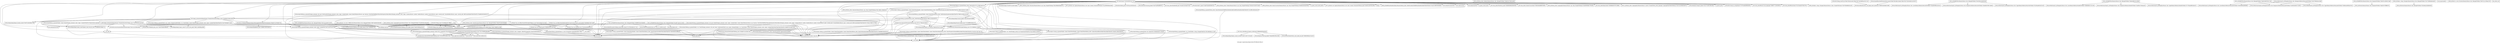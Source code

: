 digraph "Call graph: target/release/deps/tsitter-f87b08bce8159bce.ll" {
	label="Call graph: target/release/deps/tsitter-f87b08bce8159bce.ll";

	Node0x58f92d4a6670 [shape=record,label="{_ZN11tree_sitter6Parser10parse_with4read17hf98e865bf3ab091fE}"];
	Node0x58f92d4a6670 -> Node0x58f92d4a71b0;
	Node0x58f92d4a6670 -> Node0x58f92d4a65f0;
	Node0x58f92d4a6670 -> Node0x58f92d4a6bc0;
	Node0x58f92d4a6670 -> Node0x58f92d4a66e0;
	Node0x58f92d4ef4a0 [shape=record,label="{_ZN54_$LT$tree_sitter..Node$u20$as$u20$core..fmt..Debug$GT$3fmt17hfa641bc769d24ed9E}"];
	Node0x58f92d4d4b30 [shape=record,label="{_ZN14regex_automata4util4pool5inner17Pool$LT$T$C$F$GT$9put_value17h596fcb87489e1b09E}"];
	Node0x58f92d4d4b30 -> Node0x58f92d4fcfd0;
	Node0x58f92d4d4b30 -> Node0x58f92d4d1150;
	Node0x58f92d4d4b30 -> Node0x58f92d4bd840;
	Node0x58f92d4d4b30 -> Node0x58f92d4e5440;
	Node0x58f92d4d4b30 -> Node0x58f92d4a65f0;
	Node0x58f92d4d4b30 -> Node0x58f92d4e2330;
	Node0x58f92d4d4b30 -> Node0x58f92d4fd050;
	Node0x58f92d4d4b30 -> Node0x58f92d51f5f0;
	Node0x58f92d4d4b30 -> Node0x58f92d4d2160;
	Node0x58f92d4d4b30 -> Node0x58f92d5297f0;
	Node0x58f92d4d4b30 -> Node0x58f92d52d970;
	Node0x58f92d4d4b30 -> Node0x58f92d4b53d0;
	Node0x58f92d4c8dc0 [shape=record,label="{_ZN14regex_automata4util4pool5inner17Pool$LT$T$C$F$GT$8get_slow17hcd43fe40b7ab249eE}"];
	Node0x58f92d4c8dc0 -> Node0x58f92d51b7d0;
	Node0x58f92d4c8dc0 -> Node0x58f92d4b53d0;
	Node0x58f92d4c8dc0 -> Node0x58f92d4a6cb0;
	Node0x58f92d4c8dc0 -> Node0x58f92d592b60;
	Node0x58f92d4c8dc0 -> Node0x58f92d5fa400;
	Node0x58f92d4c8dc0 -> Node0x58f92d4d1150;
	Node0x58f92d4c8dc0 -> Node0x58f92d4bbc30;
	Node0x58f92d4c8dc0 -> Node0x58f92d4d2160;
	Node0x58f92d4c8dc0 -> Node0x58f92d4bd840;
	Node0x58f92d4c8dc0 -> Node0x58f92d5c9320;
	Node0x58f92d4a2eb0 [shape=record,label="{_ZN4core3fmt9Formatter26debug_struct_field5_finish17hbb719fa8f31a22f8E}"];
	Node0x58f92d525160 [shape=record,label="{_ZN3std2rt10lang_start17h326f5fe20071ff8bE}"];
	Node0x58f92d525160 -> Node0x58f92d51b7d0;
	Node0x58f92d525160 -> Node0x58f92d522050;
	Node0x58f92d525160 -> Node0x58f92d592b60;
	Node0x58f92d5214a0 [shape=record,label="{_ZN3std2rt10lang_start28_$u7b$$u7b$closure$u7d$$u7d$17he358df2aa324c7a1E}"];
	Node0x58f92d5214a0 -> Node0x58f92d54f9e0;
	Node0x58f92d4fcfd0 [shape=record,label="{_ZN3std3sys12thread_local6native4lazy20Storage$LT$T$C$D$GT$10initialize17hfce87312979d0574E}"];
	Node0x58f92d4fcfd0 -> Node0x58f92d51b7d0;
	Node0x58f92d4fcfd0 -> Node0x58f92d526020;
	Node0x58f92d54f9e0 [shape=record,label="{_ZN3std3sys9backtrace28__rust_begin_short_backtrace17h9882cbb28bb023d8E}"];
	Node0x58f92d54e620 [shape=record,label="{_ZN42_$LT$$RF$T$u20$as$u20$core..fmt..Debug$GT$3fmt17h013a1eec8047c019E}"];
	Node0x58f92d54e620 -> Node0x58f92d51b7d0;
	Node0x58f92d54e620 -> Node0x58f92d531130;
	Node0x58f92d54e620 -> Node0x58f92d592b60;
	Node0x58f92d4e2990 [shape=record,label="{_ZN42_$LT$$RF$T$u20$as$u20$core..fmt..Debug$GT$3fmt17h615bf16c45b09394E}"];
	Node0x58f92d4e2990 -> Node0x58f92d55ef20;
	Node0x58f92d4e2990 -> Node0x58f92d567820;
	Node0x58f92d4e2990 -> Node0x58f92d56cf00;
	Node0x58f92d5619c0 [shape=record,label="{_ZN42_$LT$$RF$T$u20$as$u20$core..fmt..Debug$GT$3fmt17h898f655e0a33bb98E}"];
	Node0x58f92d5619c0 -> Node0x58f92d4a65f0;
	Node0x58f92d5619c0 -> Node0x58f92d55eea0;
	Node0x58f92d5619c0 -> Node0x58f92d51b7d0;
	Node0x58f92d5619c0 -> Node0x58f92d57af10;
	Node0x58f92d5619c0 -> Node0x58f92d592b60;
	Node0x58f92d4d4840 [shape=record,label="{_ZN42_$LT$$RF$T$u20$as$u20$core..fmt..Debug$GT$3fmt17h9e9c6885235c3f66E}"];
	Node0x58f92d4d4840 -> Node0x58f92d597fd0;
	Node0x58f92d4d4840 -> Node0x58f92d587c00;
	Node0x58f92d4d4840 -> Node0x58f92d58f240;
	Node0x58f92d5c5530 [shape=record,label="{_ZN42_$LT$$RF$T$u20$as$u20$core..fmt..Debug$GT$3fmt17ha18f17aab141a76eE}"];
	Node0x58f92d5c5530 -> Node0x58f92d5c3f30;
	Node0x58f92d5c5530 -> Node0x58f92d55eea0;
	Node0x58f92d5c0ba0 [shape=record,label="{_ZN42_$LT$$RF$T$u20$as$u20$core..fmt..Debug$GT$3fmt17hdd34306870b371f5E}"];
	Node0x58f92d5c0ba0 -> Node0x58f92d5a5370;
	Node0x58f92d5c0ba0 -> Node0x58f92d5d15d0;
	Node0x58f92d5c0ba0 -> Node0x58f92d5cc360;
	Node0x58f92d610180 [shape=record,label="{_ZN4core3ptr39drop_in_place$LT$tree_sitter..Query$GT$17h71147ff4226af7e1E}"];
	Node0x58f92d610180 -> Node0x58f92d4b86d0;
	Node0x58f92d610180 -> Node0x58f92d5297f0;
	Node0x58f92d610180 -> Node0x58f92d52d970;
	Node0x58f92d610180 -> Node0x58f92d5f9b40;
	Node0x58f92d610180 -> Node0x58f92d5f48e0;
	Node0x58f92d610180 -> Node0x58f92d4a65f0;
	Node0x58f92d610180 -> Node0x58f92d5d72a0;
	Node0x58f92d610180 -> Node0x58f92d5fa030;
	Node0x58f92d610180 -> Node0x58f92d5fa380;
	Node0x58f92d5d2cd0 [shape=record,label="{_ZN44_$LT$$RF$T$u20$as$u20$core..fmt..Display$GT$3fmt17hb5567ac909cb74a8E}"];
	Node0x58f92d5d2cd0 -> Node0x58f92d5d2d50;
	Node0x58f92d55ebe0 [shape=record,label="{_ZN4core3fmt3num52_$LT$impl$u20$core..fmt..Debug$u20$for$u20$usize$GT$3fmt17h4327860efcae16e8E}"];
	Node0x58f92d55ebe0 -> Node0x58f92d5a5370;
	Node0x58f92d55ebe0 -> Node0x58f92d5d15d0;
	Node0x58f92d55ebe0 -> Node0x58f92d5cc360;
	Node0x58f92d5e89a0 [shape=record,label="{_ZN4core3ops8function6FnOnce40call_once$u7b$$u7b$vtable.shim$u7d$$u7d$17h20e2de63c2e199c7E}"];
	Node0x58f92d5e89a0 -> Node0x58f92d54f9e0;
	Node0x58f92d5fa380 [shape=record,label="{_ZN4core3ptr117drop_in_place$LT$alloc..boxed..Box$LT$$u5b$alloc..boxed..Box$LT$$u5b$tree_sitter..QueryProperty$u5d$$GT$$u5d$$GT$$GT$17hbd36d56f1e8ffbadE}"];
	Node0x58f92d5fa380 -> Node0x58f92d4a65f0;
	Node0x58f92d5fa380 -> Node0x58f92d5297f0;
	Node0x58f92d5fa380 -> Node0x58f92d5c9320;
	Node0x58f92d5d72a0 [shape=record,label="{_ZN4core3ptr118drop_in_place$LT$alloc..boxed..Box$LT$$u5b$alloc..boxed..Box$LT$$u5b$tree_sitter..QueryPredicate$u5d$$GT$$u5d$$GT$$GT$17h6dd0f687bb62f201E}"];
	Node0x58f92d5d72a0 -> Node0x58f92d4a65f0;
	Node0x58f92d5d72a0 -> Node0x58f92d5297f0;
	Node0x58f92d5d72a0 -> Node0x58f92d5c9320;
	Node0x58f92d557520 [shape=record,label="{_ZN4core3ptr55drop_in_place$LT$regex_automata..hybrid..dfa..Cache$GT$17h5a18cbfc84c34ec7E}"];
	Node0x58f92d557520 -> Node0x58f92d5297f0;
	Node0x58f92d557520 -> Node0x58f92d61c0b0;
	Node0x58f92d557520 -> Node0x58f92d4a65f0;
	Node0x58f92d557520 -> Node0x58f92d5c9320;
	Node0x58f92d557520 -> Node0x58f92d62a9f0;
	Node0x58f92d557520 -> Node0x58f92d62c810;
	Node0x58f92d557520 -> Node0x58f92d523df0;
	Node0x58f92d5f9b40 [shape=record,label="{_ZN4core3ptr121drop_in_place$LT$alloc..boxed..Box$LT$$u5b$alloc..boxed..Box$LT$$u5b$tree_sitter..CaptureQuantifier$u5d$$GT$$u5d$$GT$$GT$17heb3611869a39eb03E}"];
	Node0x58f92d5f9b40 -> Node0x58f92d4a65f0;
	Node0x58f92d5f9b40 -> Node0x58f92d5297f0;
	Node0x58f92d5f48e0 [shape=record,label="{_ZN4core3ptr124drop_in_place$LT$alloc..boxed..Box$LT$$u5b$alloc..boxed..Box$LT$$u5b$tree_sitter..TextPredicateCapture$u5d$$GT$$u5d$$GT$$GT$17hf83e79283447ca6bE}"];
	Node0x58f92d5f48e0 -> Node0x58f92d4a65f0;
	Node0x58f92d5f48e0 -> Node0x58f92d5dea50;
	Node0x58f92d5f48e0 -> Node0x58f92d5297f0;
	Node0x58f92d5f48e0 -> Node0x58f92d52d970;
	Node0x58f92d5f48e0 -> Node0x58f92d5c9320;
	Node0x58f92d5f48e0 -> Node0x58f92d556fb0;
	Node0x58f92d556fb0 [shape=record,label="{_ZN4core3ptr89drop_in_place$LT$alloc..boxed..Box$LT$$u5b$tree_sitter..TextPredicateCapture$u5d$$GT$$GT$17h885c43a9841d19c8E}"];
	Node0x58f92d556fb0 -> Node0x58f92d5dea50;
	Node0x58f92d556fb0 -> Node0x58f92d5297f0;
	Node0x58f92d556fb0 -> Node0x58f92d52d970;
	Node0x58f92d556fb0 -> Node0x58f92d5c9320;
	Node0x58f92d5fa030 [shape=record,label="{_ZN4core3ptr132drop_in_place$LT$alloc..boxed..Box$LT$$u5b$alloc..boxed..Box$LT$$u5b$$LP$tree_sitter..QueryProperty$C$bool$RP$$u5d$$GT$$u5d$$GT$$GT$17h16535c70d2708c75E}"];
	Node0x58f92d5fa030 -> Node0x58f92d4a65f0;
	Node0x58f92d5fa030 -> Node0x58f92d5297f0;
	Node0x58f92d5fa030 -> Node0x58f92d5c9320;
	Node0x58f92d51f5f0 [shape=record,label="{_ZN4core3ptr139drop_in_place$LT$std..sync..mutex..MutexGuard$LT$alloc..vec..Vec$LT$alloc..boxed..Box$LT$regex_automata..meta..regex..Cache$GT$$GT$$GT$$GT$17hc97392fafa67c16aE}"];
	Node0x58f92d51f5f0 -> Node0x58f92d5c9320;
	Node0x58f92d51f5f0 -> Node0x58f92d4bd840;
	Node0x58f92d51f5f0 -> Node0x58f92d4d2160;
	Node0x58f92d5e8a20 [shape=record,label="{_ZN4core3ptr209drop_in_place$LT$alloc..vec..Vec$LT$regex_automata..util..pool..inner..CacheLine$LT$std..sync..mutex..Mutex$LT$alloc..vec..Vec$LT$alloc..boxed..Box$LT$regex_automata..meta..regex..Cache$GT$$GT$$GT$$GT$$GT$$GT$17hd06f7023c4ab57baE}"];
	Node0x58f92d5e8a20 -> Node0x58f92d4a65f0;
	Node0x58f92d5e8a20 -> Node0x58f92d5297f0;
	Node0x58f92d5e8a20 -> Node0x58f92d557520;
	Node0x58f92d5e8a20 -> Node0x58f92d555d60;
	Node0x58f92d529460 [shape=record,label="{_ZN60_$LT$tree_sitter..QueryError$u20$as$u20$core..fmt..Debug$GT$3fmt17h6ad7d136c97d93efE}"];
	Node0x58f92d529460 -> Node0x58f92d51b7d0;
	Node0x58f92d529460 -> Node0x58f92d4a2eb0;
	Node0x58f92d529460 -> Node0x58f92d592b60;
	Node0x58f92d56d4b0 [shape=record,label="{_ZN64_$LT$core..str..error..Utf8Error$u20$as$u20$core..fmt..Debug$GT$3fmt17hf674e9d483496c99E}"];
	Node0x58f92d56d4b0 -> Node0x58f92d51b7d0;
	Node0x58f92d56d4b0 -> Node0x58f92d531130;
	Node0x58f92d56d4b0 -> Node0x58f92d592b60;
	Node0x58f92d507ec0 [shape=record,label="{_ZN63_$LT$tree_sitter..LanguageError$u20$as$u20$core..fmt..Debug$GT$3fmt17h2e6950dca43fac09E}"];
	Node0x58f92d507ec0 -> Node0x58f92d51b7d0;
	Node0x58f92d507ec0 -> Node0x58f92d4bc680;
	Node0x58f92d507ec0 -> Node0x58f92d592b60;
	Node0x58f92d585300 [shape=record,label="{_ZN7tsitter4main17h204e584f32e3a71bE}"];
	Node0x58f92d585300 -> Node0x58f92d51b7d0;
	Node0x58f92d585300 -> Node0x58f92d58ce70;
	Node0x58f92d585300 -> Node0x58f92d4a65f0;
	Node0x58f92d585300 -> Node0x58f92d5297f0;
	Node0x58f92d585300 -> Node0x58f92d5c9320;
	Node0x58f92d585300 -> Node0x58f92d52d970;
	Node0x58f92d585300 -> Node0x58f92d592b60;
	Node0x58f92d585300 -> Node0x58f92d5d1640;
	Node0x58f92d585300 -> Node0x58f92d584e10;
	Node0x58f92d585300 -> Node0x58f92d4c6fc0;
	Node0x58f92d585300 -> Node0x58f92d4b3bc0;
	Node0x58f92d585300 -> Node0x58f92d4a6cb0;
	Node0x58f92d585300 -> Node0x58f92d4c5820;
	Node0x58f92d585300 -> Node0x58f92d4c5720;
	Node0x58f92d585300 -> Node0x58f92d4c4360;
	Node0x58f92d585300 -> Node0x58f92d610180;
	Node0x58f92d585300 -> Node0x58f92d4b8bf0;
	Node0x58f92d585300 -> Node0x58f92d4acf10;
	Node0x58f92d585300 -> Node0x58f92d4bdba0;
	Node0x58f92d585300 -> Node0x58f92d4e5440;
	Node0x58f92d585300 -> Node0x58f92d5914d0;
	Node0x58f92d585300 -> Node0x58f92d4c1960;
	Node0x58f92d585300 -> Node0x58f92d4be410;
	Node0x58f92d585300 -> Node0x58f92d4bde50;
	Node0x58f92d585300 -> Node0x58f92d5924f0;
	Node0x58f92d585300 -> Node0x58f92d527210;
	Node0x58f92d585300 -> Node0x58f92d5fa400;
	Node0x58f92d585300 -> Node0x58f92d5dd520;
	Node0x58f92d585300 -> Node0x58f92d614630;
	Node0x58f92d585300 -> Node0x58f92d4b53d0;
	Node0x58f92d585300 -> Node0x58f92d4d4b30;
	Node0x58f92d585300 -> Node0x58f92d4c8dc0;
	Node0x58f92d585300 -> Node0x58f92d4fcfd0;
	Node0x58f92d585300 -> Node0x58f92d4bc840;
	Node0x58f92d585300 -> Node0x58f92d4bb070;
	Node0x58f92d585300 -> Node0x58f92d556670;
	Node0x58f92d585300 -> Node0x58f92d4a3eb0;
	Node0x58f92d585300 -> Node0x58f92d4b81e0;
	Node0x58f92d585300 -> Node0x58f92d4cc650;
	Node0x58f92d585300 -> Node0x58f92d4ca830;
	Node0x58f92d585300 -> Node0x58f92d4ae7d0;
	Node0x58f92d585300 -> Node0x58f92d5cc140;
	Node0x58f92d585300 -> Node0x58f92d4ccb80;
	Node0x58f92d585300 -> Node0x58f92d4a2d70;
	Node0x58f92d585300 -> Node0x58f92d539190;
	Node0x58f92d585300 -> Node0x58f92d4c0140;
	Node0x58f92d585300 -> Node0x58f92d4db100;
	Node0x58f92d585300 -> Node0x58f92d623b50;
	Node0x58f92d585300 -> Node0x58f92d5c3880;
	Node0x58f92d585300 -> Node0x58f92d5067b0;
	Node0x58f92d585300 -> Node0x58f92d5a51b0;
	Node0x58f92d556670 [shape=record,label="{_ZN4core3ptr35drop_in_place$LT$std..env..Args$GT$17h58e8a9a4871304e0E}"];
	Node0x58f92d556670 -> Node0x58f92d4a65f0;
	Node0x58f92d556670 -> Node0x58f92d5297f0;
	Node0x58f92d4c7510 [shape=record,label="{_ZN4core3ptr361drop_in_place$LT$regex_automata..util..pool..Pool$LT$regex_automata..meta..regex..Cache$C$alloc..boxed..Box$LT$dyn$u20$core..ops..function..Fn$LT$$LP$$RP$$GT$$u2b$Output$u20$$u3d$$u20$regex_automata..meta..regex..Cache$u2b$core..marker..Send$u2b$core..marker..Sync$u2b$core..panic..unwind_safe..UnwindSafe$u2b$core..panic..unwind_safe..RefUnwindSafe$GT$$GT$$GT$17h36aa74efb31237f4E}"];
	Node0x58f92d4c7510 -> Node0x58f92d4a65f0;
	Node0x58f92d4c7510 -> Node0x58f92d5c9320;
	Node0x58f92d4c7510 -> Node0x58f92d5297f0;
	Node0x58f92d4c7510 -> Node0x58f92d4b53d0;
	Node0x58f92d4c7510 -> Node0x58f92d5e8a20;
	Node0x58f92d51b7d0 [shape=record,label="{llvm.lifetime.start.p0}"];
	Node0x58f92d592b60 [shape=record,label="{llvm.lifetime.end.p0}"];
	Node0x58f92d527210 [shape=record,label="{llvm.umax.i64}"];
	Node0x58f92d4c1960 [shape=record,label="{bcmp}"];
	Node0x58f92d4a65f0 [shape=record,label="{llvm.experimental.noalias.scope.decl}"];
	Node0x58f92d4bde50 [shape=record,label="{llvm.memmove.p0.p0.i64}"];
	Node0x58f92d4bc840 [shape=record,label="{llvm.memset.p0.i64}"];
	Node0x58f92d5dd520 [shape=record,label="{_ZN4core3ptr366drop_in_place$LT$regex_automata..util..pool..PoolGuard$LT$regex_automata..meta..regex..Cache$C$alloc..boxed..Box$LT$dyn$u20$core..ops..function..Fn$LT$$LP$$RP$$GT$$u2b$Output$u20$$u3d$$u20$regex_automata..meta..regex..Cache$u2b$core..marker..Send$u2b$core..marker..Sync$u2b$core..panic..unwind_safe..UnwindSafe$u2b$core..panic..unwind_safe..RefUnwindSafe$GT$$GT$$GT$17h9a8b82d62bd82857E}"];
	Node0x58f92d5dd520 -> Node0x58f92d4a65f0;
	Node0x58f92d5dd520 -> Node0x58f92d592b60;
	Node0x58f92d5dd520 -> Node0x58f92d614630;
	Node0x58f92d5dd520 -> Node0x58f92d51b7d0;
	Node0x58f92d5dd520 -> Node0x58f92d4d4b30;
	Node0x58f92d5dd520 -> Node0x58f92d4b53d0;
	Node0x58f92d5dd520 -> Node0x58f92d5297f0;
	Node0x58f92d613150 [shape=record,label="{_ZN4core3ptr42drop_in_place$LT$alloc..string..String$GT$17h113d56dc1b09b18cE}"];
	Node0x58f92d613150 -> Node0x58f92d5297f0;
	Node0x58f92d4c0140 [shape=record,label="{_ZN4core3ptr42drop_in_place$LT$std..io..error..Error$GT$17h2b42bf42b004178dE}"];
	Node0x58f92d4c0140 -> Node0x58f92d5c9320;
	Node0x58f92d4c0140 -> Node0x58f92d5297f0;
	Node0x58f92d4bfe10 [shape=record,label="{_ZN4core3ptr44drop_in_place$LT$tree_sitter..QueryError$GT$17hafe7643355234f36E}"];
	Node0x58f92d4bfe10 -> Node0x58f92d4a65f0;
	Node0x58f92d4bfe10 -> Node0x58f92d5297f0;
	Node0x58f92d5dea50 [shape=record,label="{_ZN4core3ptr54drop_in_place$LT$tree_sitter..TextPredicateCapture$GT$17hdf11a7a0ceec4fc7E}"];
	Node0x58f92d5dea50 -> Node0x58f92d4a65f0;
	Node0x58f92d5dea50 -> Node0x58f92d5297f0;
	Node0x58f92d5dea50 -> Node0x58f92d61c0b0;
	Node0x58f92d5dea50 -> Node0x58f92d52d970;
	Node0x58f92d5dea50 -> Node0x58f92d4c7510;
	Node0x58f92d5dea50 -> Node0x58f92d61bc50;
	Node0x58f92d4b53d0 [shape=record,label="{_ZN4core3ptr55drop_in_place$LT$regex_automata..meta..regex..Cache$GT$17h5372ccf767ae27cbE}"];
	Node0x58f92d4b53d0 -> Node0x58f92d4a65f0;
	Node0x58f92d4b53d0 -> Node0x58f92d557520;
	Node0x58f92d4b53d0 -> Node0x58f92d5297f0;
	Node0x58f92d4b53d0 -> Node0x58f92d4e3100;
	Node0x58f92d4b53d0 -> Node0x58f92d555d60;
	Node0x58f92d4e3100 [shape=record,label="{_ZN4core3ptr64drop_in_place$LT$regex_automata..meta..wrappers..PikeVMCache$GT$17h5a922ddc84ed8ae2E}"];
	Node0x58f92d4e3100 -> Node0x58f92d4a65f0;
	Node0x58f92d4e3100 -> Node0x58f92d5297f0;
	Node0x58f92d4a3eb0 [shape=record,label="{_ZN4core3ptr65drop_in_place$LT$alloc..vec..Vec$LT$alloc..string..String$GT$$GT$17hf7c690948c21115eE}"];
	Node0x58f92d4a3eb0 -> Node0x58f92d4a65f0;
	Node0x58f92d4a3eb0 -> Node0x58f92d5297f0;
	Node0x58f92d4a4130 [shape=record,label="{_ZN4core3ptr73drop_in_place$LT$alloc..vec..Vec$LT$regex_syntax..hir..Properties$GT$$GT$17ha23180b321e2f487E}"];
	Node0x58f92d4a4130 -> Node0x58f92d4a65f0;
	Node0x58f92d4a4130 -> Node0x58f92d5297f0;
	Node0x58f92d4fd050 [shape=record,label="{_ZN4core3ptr80drop_in_place$LT$alloc..boxed..Box$LT$regex_automata..meta..regex..Cache$GT$$GT$17hdac61bc9a12ab42bE}"];
	Node0x58f92d4fd050 -> Node0x58f92d4b53d0;
	Node0x58f92d4fd050 -> Node0x58f92d5297f0;
	Node0x58f92d4acf10 [shape=record,label="{_ZN4core3ptr89drop_in_place$LT$tree_sitter..QueryMatches$LT$$RF$$u5b$u8$u5d$$C$$RF$$u5b$u8$u5d$$GT$$GT$17hc1ff0c5c6f2e6c0eE}"];
	Node0x58f92d4acf10 -> Node0x58f92d5297f0;
	Node0x58f92d614630 [shape=record,label="{_ZN4core9panicking13assert_failed17h6c52902ee87e98fdE}"];
	Node0x58f92d614630 -> Node0x58f92d4b48f0;
	Node0x58f92d4f4320 [shape=record,label="{_ZN58_$LT$alloc..string..String$u20$as$u20$core..fmt..Debug$GT$3fmt17h10718f65dde44a81E}"];
	Node0x58f92d4f4320 -> Node0x58f92d4fdf40;
	Node0x58f92d511210 [shape=record,label="{_ZN5alloc4sync16Arc$LT$T$C$A$GT$9drop_slow17h27e9bfb00a179d83E}"];
	Node0x58f92d511210 -> Node0x58f92d4a65f0;
	Node0x58f92d511210 -> Node0x58f92d5297f0;
	Node0x58f92d511210 -> Node0x58f92d4a4130;
	Node0x58f92d511210 -> Node0x58f92d526490;
	Node0x58f92d61c0b0 [shape=record,label="{_ZN5alloc4sync16Arc$LT$T$C$A$GT$9drop_slow17h33c9c0025486337dE}"];
	Node0x58f92d61c0b0 -> Node0x58f92d5297f0;
	Node0x58f92d61bc50 [shape=record,label="{_ZN5alloc4sync16Arc$LT$T$C$A$GT$9drop_slow17h57a17396a42e7961E}"];
	Node0x58f92d61bc50 -> Node0x58f92d4a65f0;
	Node0x58f92d61bc50 -> Node0x58f92d5297f0;
	Node0x58f92d61bc50 -> Node0x58f92d52d970;
	Node0x58f92d61bc50 -> Node0x58f92d526490;
	Node0x58f92d61bc50 -> Node0x58f92d511210;
	Node0x58f92d526490 [shape=record,label="{_ZN5alloc4sync16Arc$LT$T$C$A$GT$9drop_slow17h60db701432f3627bE}"];
	Node0x58f92d526490 -> Node0x58f92d527210;
	Node0x58f92d526490 -> Node0x58f92d5c9320;
	Node0x58f92d526490 -> Node0x58f92d5297f0;
	Node0x58f92d555d60 [shape=record,label="{_ZN5alloc4sync16Arc$LT$T$C$A$GT$9drop_slow17hc2194db854d8aaf8E}"];
	Node0x58f92d555d60 -> Node0x58f92d4a65f0;
	Node0x58f92d555d60 -> Node0x58f92d5297f0;
	Node0x58f92d555d60 -> Node0x58f92d61c0b0;
	Node0x58f92d555d60 -> Node0x58f92d5c9320;
	Node0x58f92d555d60 -> Node0x58f92d62a9f0;
	Node0x58f92d555d60 -> Node0x58f92d62c810;
	Node0x58f92d555d60 -> Node0x58f92d523df0;
	Node0x58f92d531400 [shape=record,label="{_ZN5alloc7raw_vec11finish_grow17h09b50504512a0763E}"];
	Node0x58f92d531400 -> Node0x58f92d5c9320;
	Node0x58f92d531400 -> Node0x58f92d5fa400;
	Node0x58f92d531400 -> Node0x58f92d4aa5e0;
	Node0x58f92d539190 [shape=record,label="{_ZN5alloc7raw_vec19RawVec$LT$T$C$A$GT$7reserve21do_reserve_and_handle17h6499befc7d972a99E}"];
	Node0x58f92d539190 -> Node0x58f92d4a65f0;
	Node0x58f92d539190 -> Node0x58f92d62a9f0;
	Node0x58f92d539190 -> Node0x58f92d527210;
	Node0x58f92d539190 -> Node0x58f92d592b60;
	Node0x58f92d539190 -> Node0x58f92d51b7d0;
	Node0x58f92d539190 -> Node0x58f92d5067b0;
	Node0x58f92d539190 -> Node0x58f92d531400;
	Node0x58f92d4e2330 [shape=record,label="{_ZN5alloc7raw_vec19RawVec$LT$T$C$A$GT$8grow_one17hcb22e0eb4575e765E}"];
	Node0x58f92d4e2330 -> Node0x58f92d4a65f0;
	Node0x58f92d4e2330 -> Node0x58f92d527210;
	Node0x58f92d4e2330 -> Node0x58f92d592b60;
	Node0x58f92d4e2330 -> Node0x58f92d51b7d0;
	Node0x58f92d4e2330 -> Node0x58f92d5067b0;
	Node0x58f92d4e2330 -> Node0x58f92d531400;
	Node0x58f92d5cc140 [shape=record,label="{_ZN101_$LT$tree_sitter..Language$u20$as$u20$core..convert..From$LT$tree_sitter_language..LanguageFn$GT$$GT$4from17h201424299d026b47E}"];
	Node0x58f92d4c7e20 [shape=record,label="{rust_eh_personality}"];
	Node0x58f92d584e10 [shape=record,label="{_ZN73_$LT$std..env..Args$u20$as$u20$core..iter..traits..iterator..Iterator$GT$4next17hca3060664fecdc6dE}"];
	Node0x58f92d4a6cb0 [shape=record,label="{llvm.memcpy.p0.p0.i64}"];
	Node0x58f92d5914d0 [shape=record,label="{_ZN73_$LT$std..env..Args$u20$as$u20$core..iter..traits..iterator..Iterator$GT$9size_hint17h449c3c269765c3f3E}"];
	Node0x58f92d5924f0 [shape=record,label="{llvm.uadd.sat.i64}"];
	Node0x58f92d52d970 [shape=record,label="{_ZN4core9panicking16panic_in_cleanup17hfa05ef7d5107e16aE}"];
	Node0x58f92d5067b0 [shape=record,label="{_ZN5alloc7raw_vec12handle_error17hc0e4a0ae60df49a1E}"];
	Node0x58f92d4a71b0 [shape=record,label="{_ZN4core6option13unwrap_failed17hba6b08832f9ce30bE}"];
	Node0x58f92d4e5440 [shape=record,label="{_ZN4core9panicking18panic_bounds_check17h9397cb495d89a72dE}"];
	Node0x58f92d4be410 [shape=record,label="{_ZN86_$LT$$RF$$u5b$u8$u5d$$u20$as$u20$tree_sitter..TextProvider$LT$$RF$$u5b$u8$u5d$$GT$$GT$4text17ha26135f9876826bdE}"];
	Node0x58f92d4a2d70 [shape=record,label="{ts_parser_parse}"];
	Node0x58f92d4a66e0 [shape=record,label="{_ZN4core9panicking19panic_cannot_unwind17he9511e6e72319a3eE}"];
	Node0x58f92d4a6bc0 [shape=record,label="{_ZN4core5slice5index26slice_start_index_len_fail17h98d5080ba351a62cE}"];
	Node0x58f92d5c9320 [shape=record,label="{llvm.assume}"];
	Node0x58f92d4d1150 [shape=record,label="{_ZN4core9panicking11panic_const23panic_const_rem_by_zero17h1bfa65ef1309b877E}"];
	Node0x58f92d526020 [shape=record,label="{_ZN4core9panicking9panic_fmt17h3d8fc78294164da7E}"];
	Node0x58f92d5d15d0 [shape=record,label="{_ZN4core3fmt3num3imp54_$LT$impl$u20$core..fmt..Display$u20$for$u20$usize$GT$3fmt17hc09929a693372d93E}"];
	Node0x58f92d4db100 [shape=record,label="{_ZN3std2fs14read_to_string5inner17h7f7bcdbd4968cdb2E}"];
	Node0x58f92d522050 [shape=record,label="{_ZN3std2rt19lang_start_internal17h5e7c81cecd7f0954E}"];
	Node0x58f92d4bd840 [shape=record,label="{_ZN3std9panicking11panic_count17is_zero_slow_path17hdb1c1ed658baa990E}"];
	Node0x58f92d5d2d50 [shape=record,label="{_ZN42_$LT$str$u20$as$u20$core..fmt..Display$GT$3fmt17hfaf1f4787fff8097E}"];
	Node0x58f92d587c00 [shape=record,label="{_ZN4core3fmt3num3imp51_$LT$impl$u20$core..fmt..Display$u20$for$u20$u8$GT$3fmt17haf36fcc7f3e0aea2E}"];
	Node0x58f92d58f240 [shape=record,label="{_ZN4core3fmt3num52_$LT$impl$u20$core..fmt..UpperHex$u20$for$u20$u8$GT$3fmt17h7709acd89f16a0e1E}"];
	Node0x58f92d597fd0 [shape=record,label="{_ZN4core3fmt3num52_$LT$impl$u20$core..fmt..LowerHex$u20$for$u20$u8$GT$3fmt17hdbbbfb8c0120c1f5E}"];
	Node0x58f92d567820 [shape=record,label="{_ZN4core3fmt3num3imp52_$LT$impl$u20$core..fmt..Display$u20$for$u20$u32$GT$3fmt17h6d49b57f8f724836E}"];
	Node0x58f92d56cf00 [shape=record,label="{_ZN4core3fmt3num53_$LT$impl$u20$core..fmt..UpperHex$u20$for$u20$u32$GT$3fmt17h524fcab693c83145E}"];
	Node0x58f92d55ef20 [shape=record,label="{_ZN4core3fmt3num53_$LT$impl$u20$core..fmt..LowerHex$u20$for$u20$u32$GT$3fmt17h4add599fb2ee20e1E}"];
	Node0x58f92d5cc360 [shape=record,label="{_ZN4core3fmt3num55_$LT$impl$u20$core..fmt..UpperHex$u20$for$u20$usize$GT$3fmt17h9d9eca858f3a567eE}"];
	Node0x58f92d5a5370 [shape=record,label="{_ZN4core3fmt3num55_$LT$impl$u20$core..fmt..LowerHex$u20$for$u20$usize$GT$3fmt17h58180cf4ea9b86bfE}"];
	Node0x58f92d4c4360 [shape=record,label="{_ZN59_$LT$tree_sitter..Tree$u20$as$u20$core..ops..drop..Drop$GT$4drop17h45e3e7d1036716a4E}"];
	Node0x58f92d4b86d0 [shape=record,label="{_ZN60_$LT$tree_sitter..Query$u20$as$u20$core..ops..drop..Drop$GT$4drop17hd17a894c7286e95cE}"];
	Node0x58f92d5d1640 [shape=record,label="{_ZN61_$LT$tree_sitter..Parser$u20$as$u20$core..ops..drop..Drop$GT$4drop17hbc35ffa4836a8e27E}"];
	Node0x58f92d4ca830 [shape=record,label="{_ZN63_$LT$tree_sitter..Language$u20$as$u20$core..ops..drop..Drop$GT$4drop17h2b009596de776619E}"];
	Node0x58f92d4b8bf0 [shape=record,label="{_ZN66_$LT$tree_sitter..QueryCursor$u20$as$u20$core..ops..drop..Drop$GT$4drop17hfc8d0c8c0eee059aE}"];
	Node0x58f92d4b3bc0 [shape=record,label="{_ZN4core6result13unwrap_failed17hfa79a499befff387E}"];
	Node0x58f92d4e2720 [shape=record,label="{_ZN58_$LT$std..io..error..Error$u20$as$u20$core..fmt..Debug$GT$3fmt17h9537ac12269aa574E}"];
	Node0x58f92d4b48f0 [shape=record,label="{_ZN4core9panicking19assert_failed_inner17h19a8ffbd06abbe27E}"];
	Node0x58f92d4fdf40 [shape=record,label="{_ZN40_$LT$str$u20$as$u20$core..fmt..Debug$GT$3fmt17h526e9ca528e9b943E}"];
	Node0x58f92d4bbc30 [shape=record,label="{_ZN5alloc5alloc18handle_alloc_error17h6d7f2bdbc63ffea9E}"];
	Node0x58f92d5fa400 [shape=record,label="{__rust_alloc}"];
	Node0x58f92d5297f0 [shape=record,label="{__rust_dealloc}"];
	Node0x58f92d4aa5e0 [shape=record,label="{__rust_realloc}"];
	Node0x58f92d62a9f0 [shape=record,label="{llvm.uadd.with.overflow.i64}"];
	Node0x58f92d4bc680 [shape=record,label="{_ZN4core3fmt9Formatter26debug_struct_field1_finish17ha851f3966aab1fccE}"];
	Node0x58f92d55eea0 [shape=record,label="{_ZN4core3fmt9Formatter9write_str17ha11c1118505c1ec2E}"];
	Node0x58f92d531130 [shape=record,label="{_ZN4core3fmt9Formatter26debug_struct_field2_finish17ha5722ff3d6f397cfE}"];
	Node0x58f92d57af10 [shape=record,label="{_ZN4core3fmt9Formatter25debug_tuple_field1_finish17hc799394d65cd7c75E}"];
	Node0x58f92d4d2160 [shape=record,label="{_ZN3std3sys4sync5mutex5futex5Mutex4wake17h441c2e235bf44cf8E}"];
	Node0x58f92d5a51b0 [shape=record,label="{_ZN60_$LT$alloc..string..String$u20$as$u20$core..clone..Clone$GT$5clone17h307f40ef8d5b52e5E}"];
	Node0x58f92d4bdba0 [shape=record,label="{ts_query_cursor_next_match}"];
	Node0x58f92d62c810 [shape=record,label="{llvm.umul.with.overflow.i64}"];
	Node0x58f92d523df0 [shape=record,label="{llvm.cttz.i16}"];
	Node0x58f92d58ce70 [shape=record,label="{_ZN3std3env4args17hc539731c3de740abE}"];
	Node0x58f92d5c3880 [shape=record,label="{_ZN11tree_sitter6Parser3new17h151baab20792b275E}"];
	Node0x58f92d4ed020 [shape=record,label="{tree_sitter_rust}"];
	Node0x58f92d623b50 [shape=record,label="{_ZN11tree_sitter6Parser12set_language17h6f00771328c3fb2cE}"];
	Node0x58f92d4ccb80 [shape=record,label="{_ZN4core6option13expect_failed17h3a757a693188cc6eE}"];
	Node0x58f92d4ae7d0 [shape=record,label="{_ZN11tree_sitter5Query3new17h83b8eb35370116d8E}"];
	Node0x58f92d4cc650 [shape=record,label="{_ZN11tree_sitter11QueryCursor3new17h94540e4bf6097e83E}"];
	Node0x58f92d4b81e0 [shape=record,label="{_ZN11tree_sitter4Tree9root_node17h948829862b944618E}"];
	Node0x58f92d4bb070 [shape=record,label="{ts_query_cursor_exec}"];
	Node0x58f92d4c5720 [shape=record,label="{_ZN3std2io5stdio7_eprint17ha9b7baeb48266531E}"];
	Node0x58f92d4c5820 [shape=record,label="{_ZN11tree_sitter4Node9utf8_text17h3a3da7cb3cba671bE}"];
	Node0x58f92d4c6fc0 [shape=record,label="{_ZN3std2io5stdio6_print17h47fcac1e810b43ceE}"];
	Node0x58f92d4f3230 [shape=record,label="{main}"];
	Node0x58f92d4f3230 -> Node0x58f92d51b7d0;
	Node0x58f92d4f3230 -> Node0x58f92d522050;
	Node0x58f92d4f3230 -> Node0x58f92d592b60;
	Node0x58f92d5c3f30 [shape=record,label="{llvm.load.relative.i64}"];
}
